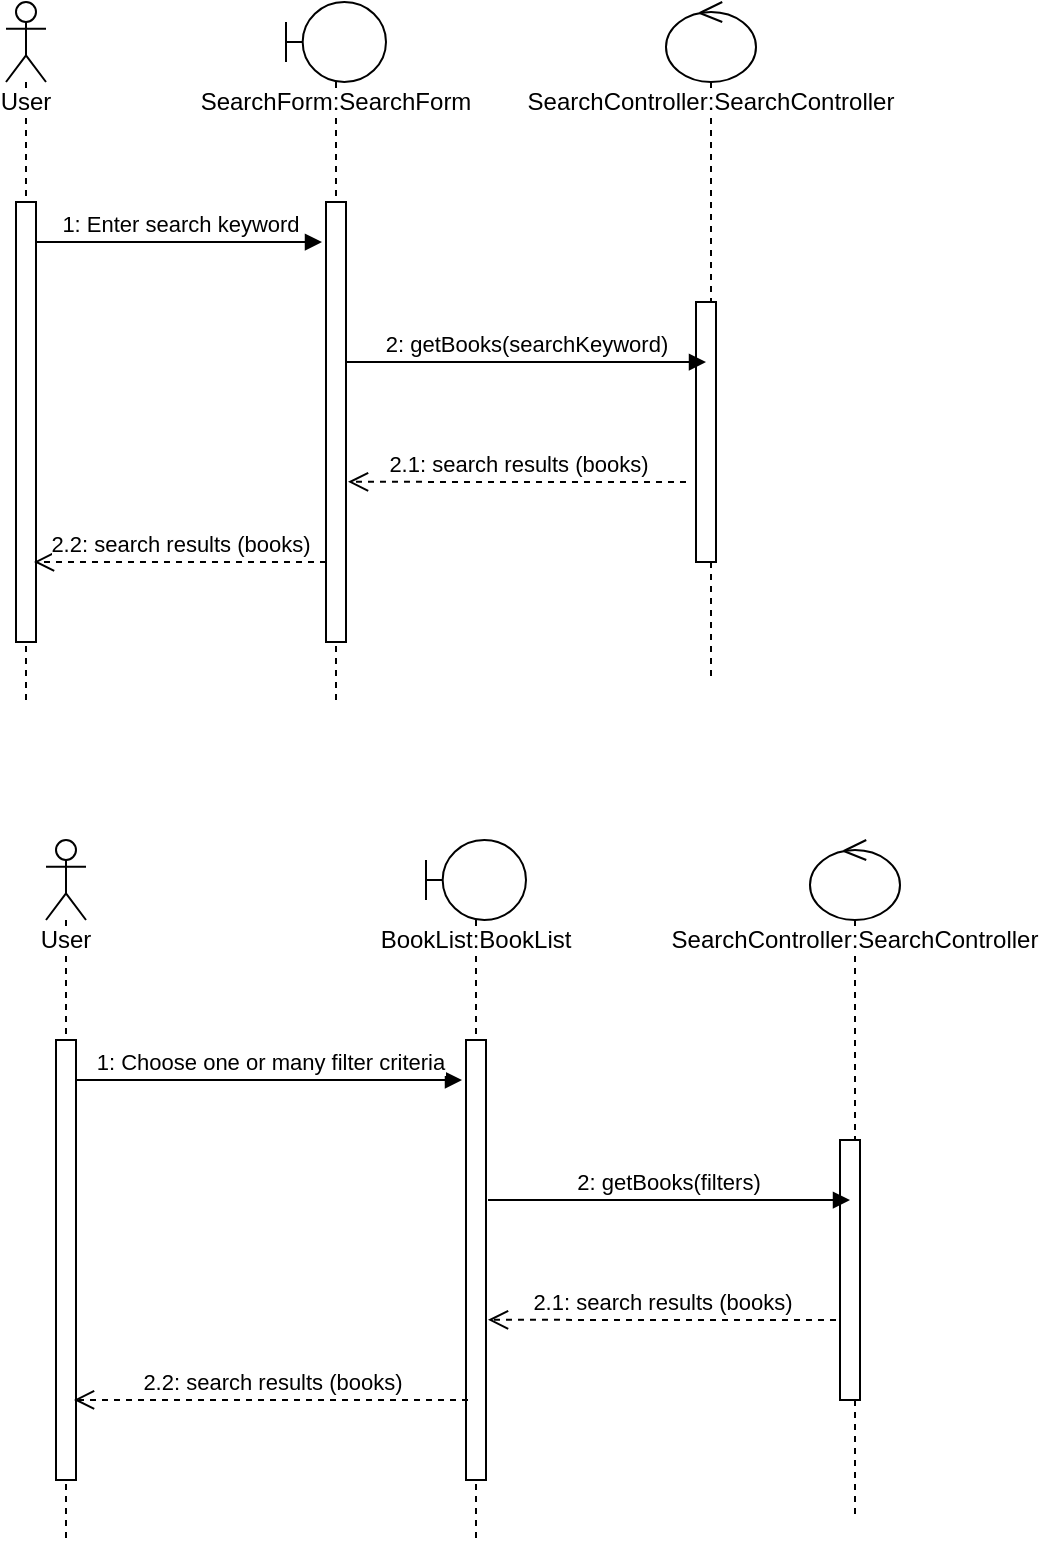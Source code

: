 <mxfile version="11.1.4" type="device"><diagram id="PO8BCQYcf3H9NMWtJGIf" name="Page-1"><mxGraphModel dx="1086" dy="848" grid="0" gridSize="10" guides="1" tooltips="1" connect="1" arrows="1" fold="1" page="0" pageScale="1" pageWidth="850" pageHeight="1100" math="0" shadow="0"><root><mxCell id="0"/><mxCell id="1" parent="0"/><mxCell id="40rwZQ6g5EJ0q-4PULf9-2" value="User" style="shape=umlLifeline;participant=umlActor;perimeter=lifelinePerimeter;whiteSpace=wrap;html=1;container=1;collapsible=0;recursiveResize=0;verticalAlign=top;spacingTop=36;labelBackgroundColor=#ffffff;outlineConnect=0;" vertex="1" parent="1"><mxGeometry x="140" y="105" width="20" height="350" as="geometry"/></mxCell><mxCell id="40rwZQ6g5EJ0q-4PULf9-3" value="" style="html=1;points=[];perimeter=orthogonalPerimeter;" vertex="1" parent="40rwZQ6g5EJ0q-4PULf9-2"><mxGeometry x="5" y="100" width="10" height="220" as="geometry"/></mxCell><mxCell id="40rwZQ6g5EJ0q-4PULf9-4" value="SearchForm:SearchForm" style="shape=umlLifeline;participant=umlBoundary;perimeter=lifelinePerimeter;whiteSpace=wrap;html=1;container=1;collapsible=0;recursiveResize=0;verticalAlign=top;spacingTop=36;labelBackgroundColor=#ffffff;outlineConnect=0;" vertex="1" parent="1"><mxGeometry x="280" y="105" width="50" height="350" as="geometry"/></mxCell><mxCell id="40rwZQ6g5EJ0q-4PULf9-5" value="" style="html=1;points=[];perimeter=orthogonalPerimeter;" vertex="1" parent="40rwZQ6g5EJ0q-4PULf9-4"><mxGeometry x="20" y="100" width="10" height="220" as="geometry"/></mxCell><mxCell id="40rwZQ6g5EJ0q-4PULf9-6" value="SearchController:SearchController" style="shape=umlLifeline;participant=umlControl;perimeter=lifelinePerimeter;whiteSpace=wrap;html=1;container=1;collapsible=0;recursiveResize=0;verticalAlign=top;spacingTop=36;labelBackgroundColor=#ffffff;outlineConnect=0;" vertex="1" parent="1"><mxGeometry x="470" y="105" width="45" height="340" as="geometry"/></mxCell><mxCell id="40rwZQ6g5EJ0q-4PULf9-7" value="" style="html=1;points=[];perimeter=orthogonalPerimeter;" vertex="1" parent="40rwZQ6g5EJ0q-4PULf9-6"><mxGeometry x="15" y="150" width="10" height="130" as="geometry"/></mxCell><mxCell id="40rwZQ6g5EJ0q-4PULf9-10" value="1: Enter search keyword" style="html=1;verticalAlign=bottom;endArrow=block;exitX=1;exitY=0.091;exitDx=0;exitDy=0;exitPerimeter=0;entryX=-0.2;entryY=0.091;entryDx=0;entryDy=0;entryPerimeter=0;" edge="1" parent="1" source="40rwZQ6g5EJ0q-4PULf9-3" target="40rwZQ6g5EJ0q-4PULf9-5"><mxGeometry width="80" relative="1" as="geometry"><mxPoint x="180" y="225" as="sourcePoint"/><mxPoint x="260" y="225" as="targetPoint"/></mxGeometry></mxCell><mxCell id="40rwZQ6g5EJ0q-4PULf9-12" value="2: getBooks(searchKeyword)" style="html=1;verticalAlign=bottom;endArrow=block;entryX=0.5;entryY=0.231;entryDx=0;entryDy=0;entryPerimeter=0;" edge="1" parent="1" target="40rwZQ6g5EJ0q-4PULf9-7"><mxGeometry width="80" relative="1" as="geometry"><mxPoint x="310" y="285" as="sourcePoint"/><mxPoint x="470" y="305" as="targetPoint"/></mxGeometry></mxCell><mxCell id="40rwZQ6g5EJ0q-4PULf9-13" value="2.1: search results (books)" style="html=1;verticalAlign=bottom;endArrow=open;dashed=1;endSize=8;entryX=1.1;entryY=0.636;entryDx=0;entryDy=0;entryPerimeter=0;" edge="1" parent="1" target="40rwZQ6g5EJ0q-4PULf9-5"><mxGeometry relative="1" as="geometry"><mxPoint x="480" y="345" as="sourcePoint"/><mxPoint x="400" y="345" as="targetPoint"/></mxGeometry></mxCell><mxCell id="40rwZQ6g5EJ0q-4PULf9-14" value="2.2: search results (books)" style="html=1;verticalAlign=bottom;endArrow=open;dashed=1;endSize=8;entryX=0.9;entryY=0.818;entryDx=0;entryDy=0;entryPerimeter=0;" edge="1" parent="1" target="40rwZQ6g5EJ0q-4PULf9-3"><mxGeometry relative="1" as="geometry"><mxPoint x="300" y="385" as="sourcePoint"/><mxPoint x="220" y="385" as="targetPoint"/></mxGeometry></mxCell><mxCell id="40rwZQ6g5EJ0q-4PULf9-15" value="User" style="shape=umlLifeline;participant=umlActor;perimeter=lifelinePerimeter;whiteSpace=wrap;html=1;container=1;collapsible=0;recursiveResize=0;verticalAlign=top;spacingTop=36;labelBackgroundColor=#ffffff;outlineConnect=0;" vertex="1" parent="1"><mxGeometry x="160" y="524" width="20" height="350" as="geometry"/></mxCell><mxCell id="40rwZQ6g5EJ0q-4PULf9-16" value="" style="html=1;points=[];perimeter=orthogonalPerimeter;" vertex="1" parent="40rwZQ6g5EJ0q-4PULf9-15"><mxGeometry x="5" y="100" width="10" height="220" as="geometry"/></mxCell><mxCell id="40rwZQ6g5EJ0q-4PULf9-17" value="BookList:BookList" style="shape=umlLifeline;participant=umlBoundary;perimeter=lifelinePerimeter;whiteSpace=wrap;html=1;container=1;collapsible=0;recursiveResize=0;verticalAlign=top;spacingTop=36;labelBackgroundColor=#ffffff;outlineConnect=0;" vertex="1" parent="1"><mxGeometry x="350" y="524" width="50" height="350" as="geometry"/></mxCell><mxCell id="40rwZQ6g5EJ0q-4PULf9-18" value="" style="html=1;points=[];perimeter=orthogonalPerimeter;" vertex="1" parent="40rwZQ6g5EJ0q-4PULf9-17"><mxGeometry x="20" y="100" width="10" height="220" as="geometry"/></mxCell><mxCell id="40rwZQ6g5EJ0q-4PULf9-19" value="SearchController:SearchController" style="shape=umlLifeline;participant=umlControl;perimeter=lifelinePerimeter;whiteSpace=wrap;html=1;container=1;collapsible=0;recursiveResize=0;verticalAlign=top;spacingTop=36;labelBackgroundColor=#ffffff;outlineConnect=0;" vertex="1" parent="1"><mxGeometry x="542" y="524" width="45" height="340" as="geometry"/></mxCell><mxCell id="40rwZQ6g5EJ0q-4PULf9-20" value="" style="html=1;points=[];perimeter=orthogonalPerimeter;" vertex="1" parent="40rwZQ6g5EJ0q-4PULf9-19"><mxGeometry x="15" y="150" width="10" height="130" as="geometry"/></mxCell><mxCell id="40rwZQ6g5EJ0q-4PULf9-21" value="1: Choose one or many filter criteria" style="html=1;verticalAlign=bottom;endArrow=block;exitX=1;exitY=0.091;exitDx=0;exitDy=0;exitPerimeter=0;entryX=-0.2;entryY=0.091;entryDx=0;entryDy=0;entryPerimeter=0;" edge="1" parent="1" source="40rwZQ6g5EJ0q-4PULf9-16" target="40rwZQ6g5EJ0q-4PULf9-18"><mxGeometry width="80" relative="1" as="geometry"><mxPoint x="200" y="644" as="sourcePoint"/><mxPoint x="280" y="644" as="targetPoint"/></mxGeometry></mxCell><mxCell id="40rwZQ6g5EJ0q-4PULf9-22" value="2: getBooks(filters)" style="html=1;verticalAlign=bottom;endArrow=block;entryX=0.5;entryY=0.231;entryDx=0;entryDy=0;entryPerimeter=0;" edge="1" parent="1" target="40rwZQ6g5EJ0q-4PULf9-20"><mxGeometry width="80" relative="1" as="geometry"><mxPoint x="381" y="704" as="sourcePoint"/><mxPoint x="490" y="724" as="targetPoint"/></mxGeometry></mxCell><mxCell id="40rwZQ6g5EJ0q-4PULf9-23" value="2.1: search results (books)" style="html=1;verticalAlign=bottom;endArrow=open;dashed=1;endSize=8;entryX=1.1;entryY=0.636;entryDx=0;entryDy=0;entryPerimeter=0;" edge="1" parent="1" target="40rwZQ6g5EJ0q-4PULf9-18"><mxGeometry relative="1" as="geometry"><mxPoint x="555" y="764" as="sourcePoint"/><mxPoint x="420" y="764" as="targetPoint"/></mxGeometry></mxCell><mxCell id="40rwZQ6g5EJ0q-4PULf9-24" value="2.2: search results (books)" style="html=1;verticalAlign=bottom;endArrow=open;dashed=1;endSize=8;entryX=0.9;entryY=0.818;entryDx=0;entryDy=0;entryPerimeter=0;exitX=0.1;exitY=0.818;exitDx=0;exitDy=0;exitPerimeter=0;" edge="1" parent="1" target="40rwZQ6g5EJ0q-4PULf9-16" source="40rwZQ6g5EJ0q-4PULf9-18"><mxGeometry relative="1" as="geometry"><mxPoint x="320" y="804" as="sourcePoint"/><mxPoint x="240" y="804" as="targetPoint"/></mxGeometry></mxCell></root></mxGraphModel></diagram></mxfile>
